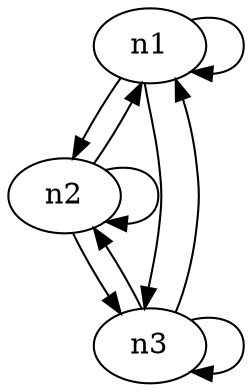 digraph g {
    n1 -> n1 [];
    n1 -> n2 [];
    n1 -> n3 [];

    n2 -> n1 [];
    n2 -> n2 [];
    n2 -> n3 [];

    n3 -> n1 [];
    n3 -> n2 [];
    n3 -> n3 [];
}